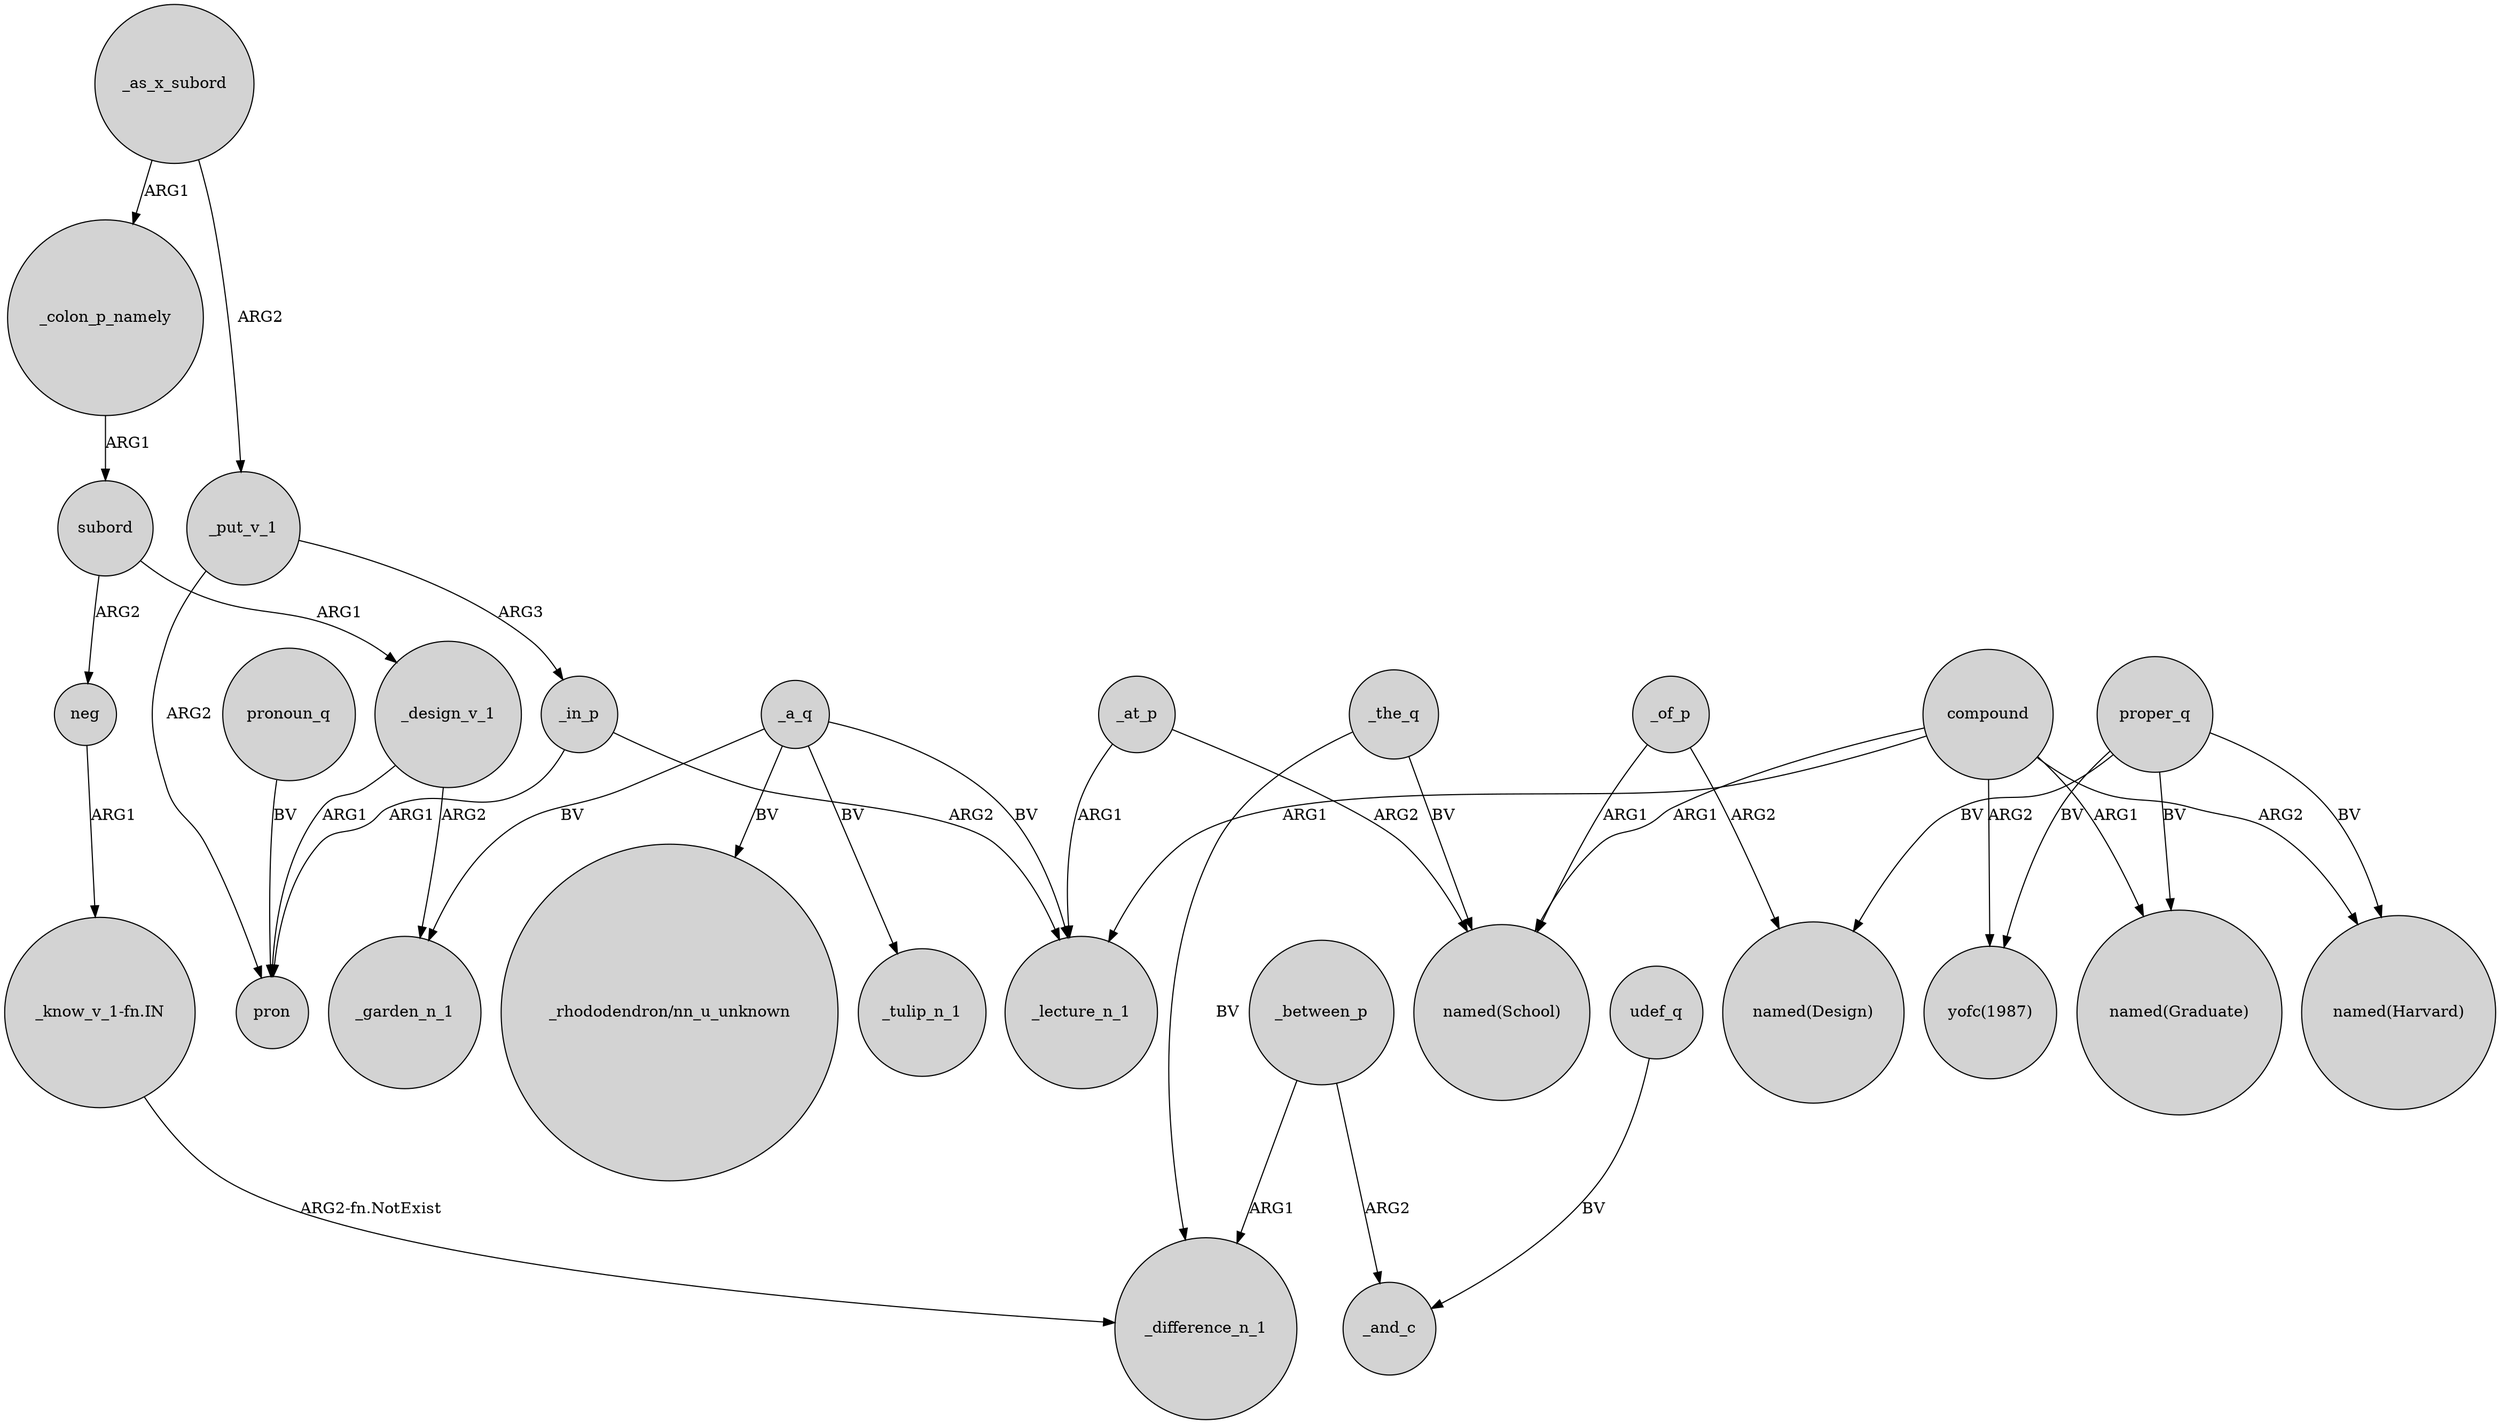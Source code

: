 digraph {
	node [shape=circle style=filled]
	_a_q -> _garden_n_1 [label=BV]
	"_know_v_1-fn.IN" -> _difference_n_1 [label="ARG2-fn.NotExist"]
	_in_p -> pron [label=ARG1]
	_the_q -> "named(School)" [label=BV]
	compound -> "named(Harvard)" [label=ARG2]
	_as_x_subord -> _colon_p_namely [label=ARG1]
	proper_q -> "named(Design)" [label=BV]
	_in_p -> _lecture_n_1 [label=ARG2]
	_design_v_1 -> pron [label=ARG1]
	_at_p -> "named(School)" [label=ARG2]
	compound -> _lecture_n_1 [label=ARG1]
	_put_v_1 -> pron [label=ARG2]
	_of_p -> "named(Design)" [label=ARG2]
	_a_q -> "_rhododendron/nn_u_unknown" [label=BV]
	compound -> "named(Graduate)" [label=ARG1]
	proper_q -> "named(Graduate)" [label=BV]
	proper_q -> "named(Harvard)" [label=BV]
	_as_x_subord -> _put_v_1 [label=ARG2]
	_a_q -> _tulip_n_1 [label=BV]
	pronoun_q -> pron [label=BV]
	_colon_p_namely -> subord [label=ARG1]
	_the_q -> _difference_n_1 [label=BV]
	subord -> _design_v_1 [label=ARG1]
	neg -> "_know_v_1-fn.IN" [label=ARG1]
	_design_v_1 -> _garden_n_1 [label=ARG2]
	_put_v_1 -> _in_p [label=ARG3]
	_between_p -> _and_c [label=ARG2]
	_of_p -> "named(School)" [label=ARG1]
	_at_p -> _lecture_n_1 [label=ARG1]
	compound -> "yofc(1987)" [label=ARG2]
	proper_q -> "yofc(1987)" [label=BV]
	compound -> "named(School)" [label=ARG1]
	_a_q -> _lecture_n_1 [label=BV]
	_between_p -> _difference_n_1 [label=ARG1]
	udef_q -> _and_c [label=BV]
	subord -> neg [label=ARG2]
}
